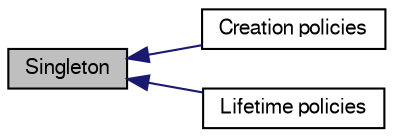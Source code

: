 digraph structs
{
  bgcolor="transparent";
  edge [fontname="FreeSans",fontsize="10",labelfontname="FreeSans",labelfontsize="10"];
  node [fontname="FreeSans",fontsize="10",shape=record];
  rankdir=LR;
  Node1 [label="Creation policies",height=0.2,width=0.4,color="black",URL="$a00213.html"];
  Node2 [label="Lifetime policies",height=0.2,width=0.4,color="black",URL="$a00214.html"];
  Node0 [label="Singleton",height=0.2,width=0.4,color="black", fillcolor="grey75", style="filled" fontcolor="black"];
  Node0->Node1 [shape=plaintext, color="midnightblue", dir="back", style="solid"];
  Node0->Node2 [shape=plaintext, color="midnightblue", dir="back", style="solid"];
}
